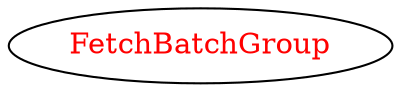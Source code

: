 digraph dependencyGraph {
 concentrate=true;
 ranksep="2.0";
 rankdir="LR"; 
 splines="ortho";
"FetchBatchGroup" [fontcolor="red"];
}